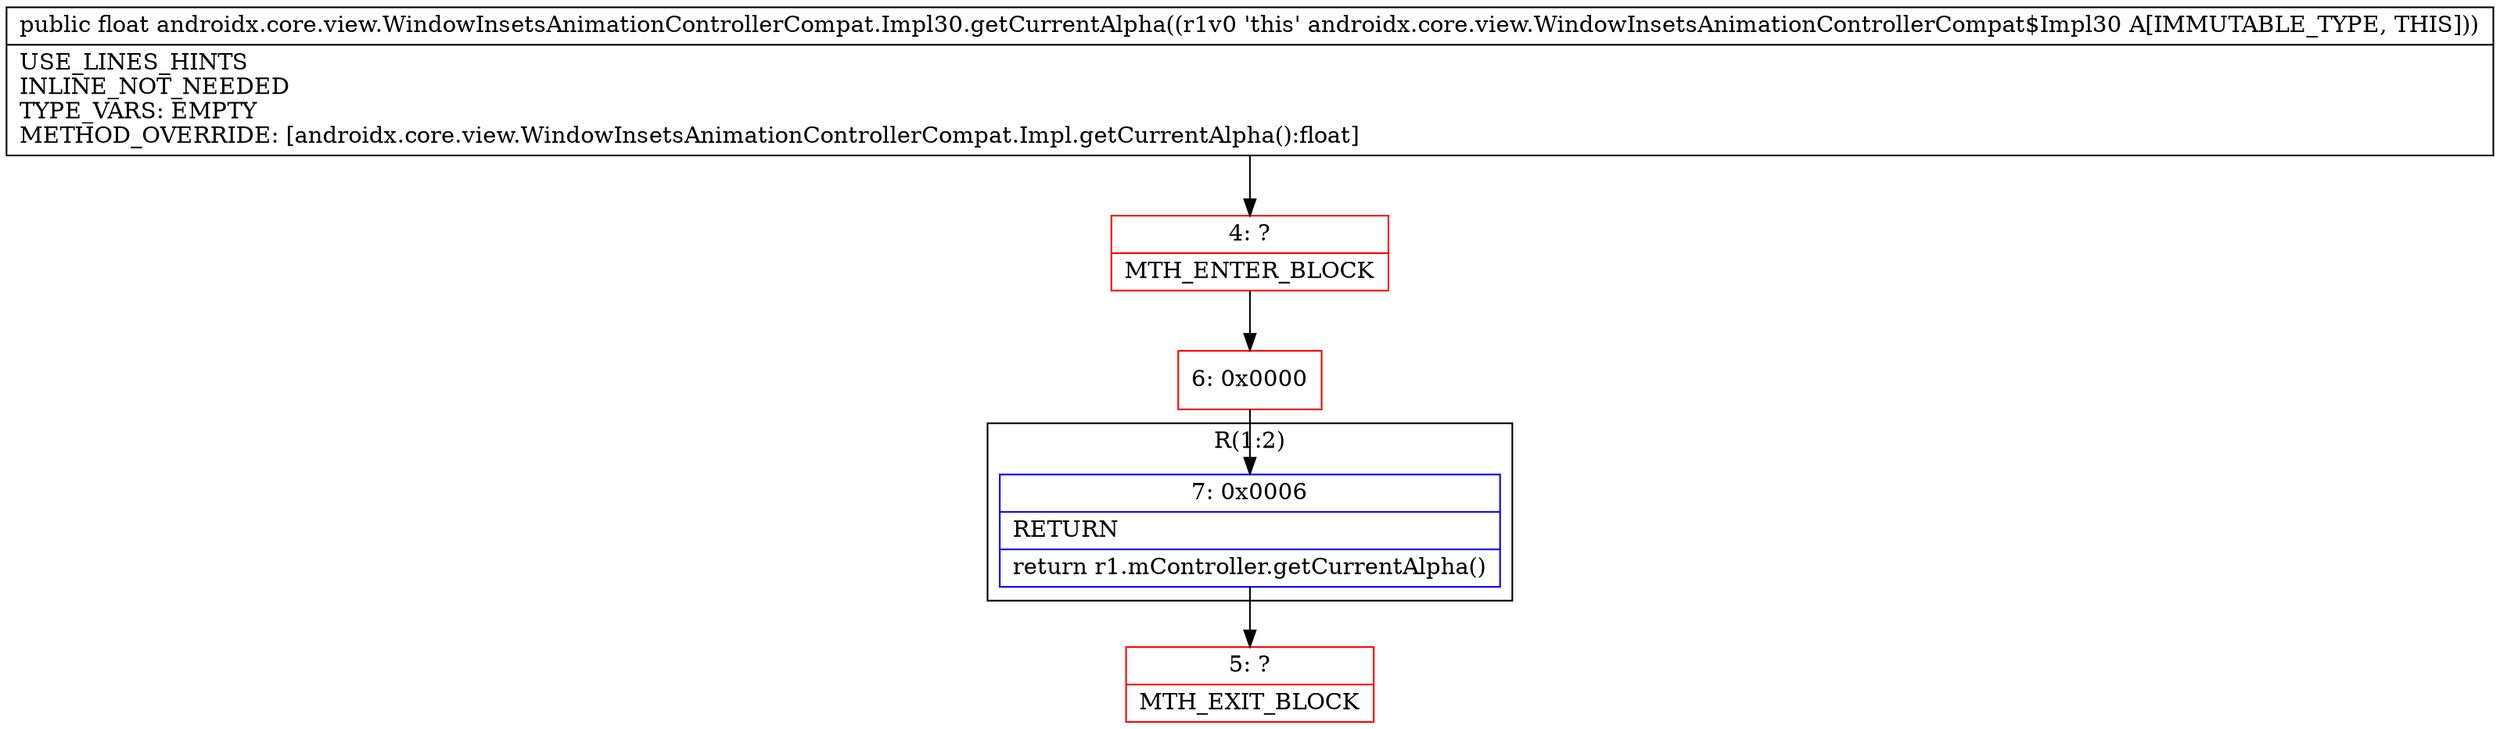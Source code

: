 digraph "CFG forandroidx.core.view.WindowInsetsAnimationControllerCompat.Impl30.getCurrentAlpha()F" {
subgraph cluster_Region_29295310 {
label = "R(1:2)";
node [shape=record,color=blue];
Node_7 [shape=record,label="{7\:\ 0x0006|RETURN\l|return r1.mController.getCurrentAlpha()\l}"];
}
Node_4 [shape=record,color=red,label="{4\:\ ?|MTH_ENTER_BLOCK\l}"];
Node_6 [shape=record,color=red,label="{6\:\ 0x0000}"];
Node_5 [shape=record,color=red,label="{5\:\ ?|MTH_EXIT_BLOCK\l}"];
MethodNode[shape=record,label="{public float androidx.core.view.WindowInsetsAnimationControllerCompat.Impl30.getCurrentAlpha((r1v0 'this' androidx.core.view.WindowInsetsAnimationControllerCompat$Impl30 A[IMMUTABLE_TYPE, THIS]))  | USE_LINES_HINTS\lINLINE_NOT_NEEDED\lTYPE_VARS: EMPTY\lMETHOD_OVERRIDE: [androidx.core.view.WindowInsetsAnimationControllerCompat.Impl.getCurrentAlpha():float]\l}"];
MethodNode -> Node_4;Node_7 -> Node_5;
Node_4 -> Node_6;
Node_6 -> Node_7;
}

